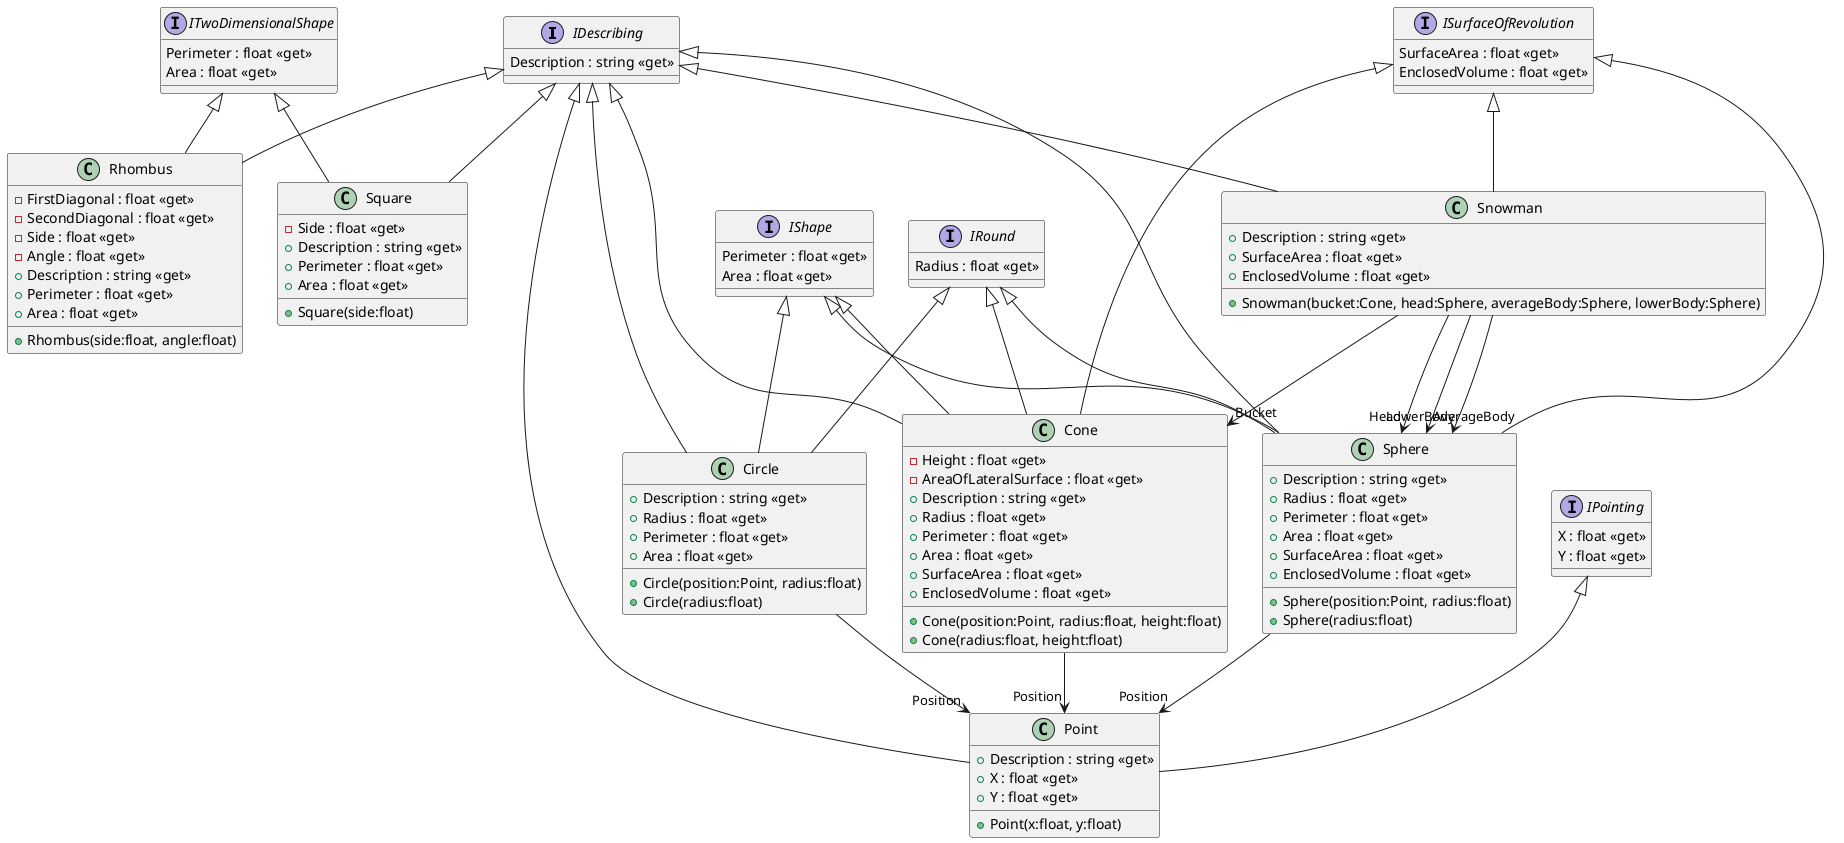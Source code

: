@startuml
interface IDescribing {
    Description : string <<get>>
}
interface IPointing {
    X : float <<get>>
    Y : float <<get>>
}
interface IRound {
    Radius : float <<get>>
}
interface IShape {
    Perimeter : float <<get>>
    Area : float <<get>>
}
interface ISurfaceOfRevolution {
    SurfaceArea : float <<get>>
    EnclosedVolume : float <<get>>
}
interface ITwoDimensionalShape {
    Perimeter : float <<get>>
    Area : float <<get>>
}
class Circle {
    + Circle(position:Point, radius:float)
    + Circle(radius:float)
    + Description : string <<get>>
    + Radius : float <<get>>
    + Perimeter : float <<get>>
    + Area : float <<get>>
}
IRound <|-- Circle
IShape <|-- Circle
IDescribing <|-- Circle
Circle --> "Position" Point
class Cone {
    + Cone(position:Point, radius:float, height:float)
    + Cone(radius:float, height:float)
    - Height : float <<get>>
    - AreaOfLateralSurface : float <<get>>
    + Description : string <<get>>
    + Radius : float <<get>>
    + Perimeter : float <<get>>
    + Area : float <<get>>
    + SurfaceArea : float <<get>>
    + EnclosedVolume : float <<get>>
}
ISurfaceOfRevolution <|-- Cone
IShape <|-- Cone
IRound <|-- Cone
IDescribing <|-- Cone
Cone --> "Position" Point
class Point {
    + Point(x:float, y:float)
    + Description : string <<get>>
    + X : float <<get>>
    + Y : float <<get>>
}
IPointing <|-- Point
IDescribing <|-- Point
class Snowman {
    + Snowman(bucket:Cone, head:Sphere, averageBody:Sphere, lowerBody:Sphere)
    + Description : string <<get>>
    + SurfaceArea : float <<get>>
    + EnclosedVolume : float <<get>>
}
ISurfaceOfRevolution <|-- Snowman
IDescribing <|-- Snowman
Snowman --> "Bucket" Cone
Snowman --> "Head" Sphere
Snowman --> "AverageBody" Sphere
Snowman --> "LowerBody" Sphere
class Sphere {
    + Sphere(position:Point, radius:float)
    + Sphere(radius:float)
    + Description : string <<get>>
    + Radius : float <<get>>
    + Perimeter : float <<get>>
    + Area : float <<get>>
    + SurfaceArea : float <<get>>
    + EnclosedVolume : float <<get>>
}
ISurfaceOfRevolution <|-- Sphere
IShape <|-- Sphere
IRound <|-- Sphere
IDescribing <|-- Sphere
Sphere --> "Position" Point
class Rhombus {
    + Rhombus(side:float, angle:float)
    - FirstDiagonal : float <<get>>
    - SecondDiagonal : float <<get>>
    - Side : float <<get>>
    - Angle : float <<get>>
    + Description : string <<get>>
    + Perimeter : float <<get>>
    + Area : float <<get>>
}
ITwoDimensionalShape <|-- Rhombus
IDescribing <|-- Rhombus
class Square {
    + Square(side:float)
    - Side : float <<get>>
    + Description : string <<get>>
    + Perimeter : float <<get>>
    + Area : float <<get>>
}
ITwoDimensionalShape <|-- Square
IDescribing <|-- Square
@enduml
